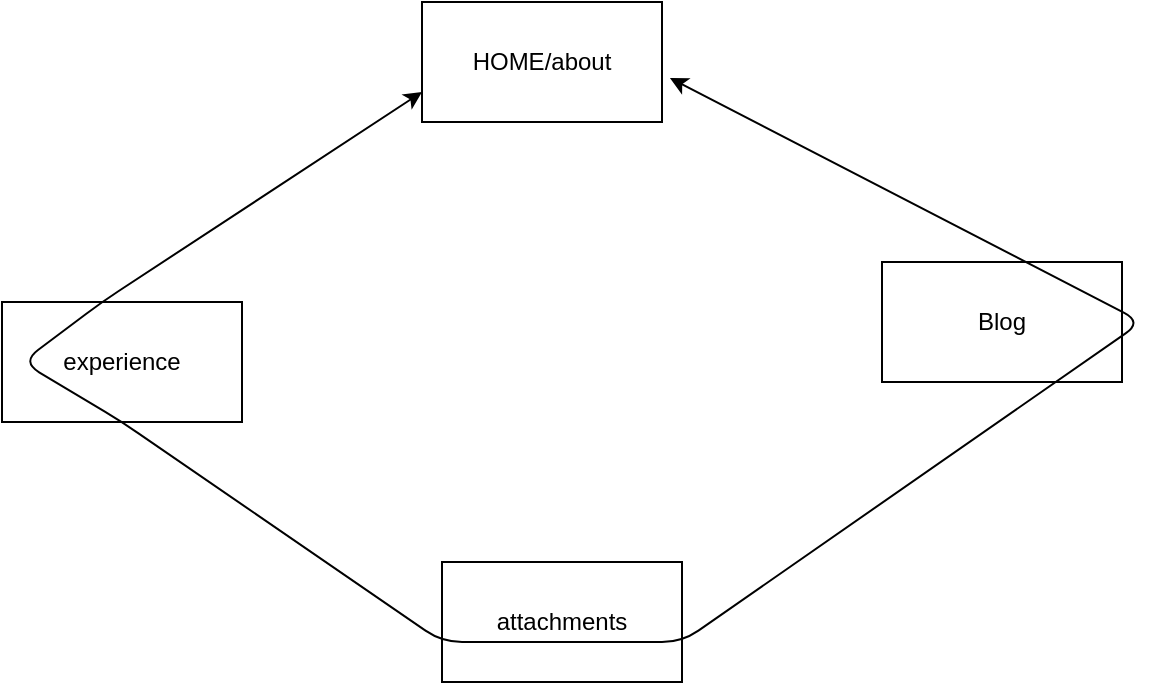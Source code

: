 <mxfile version="13.8.8" type="github">
  <diagram id="1LvMavB6wDN4wssYBmKj" name="Page-1">
    <mxGraphModel dx="2062" dy="1122" grid="1" gridSize="10" guides="1" tooltips="1" connect="1" arrows="1" fold="1" page="1" pageScale="1" pageWidth="850" pageHeight="1100" math="0" shadow="0">
      <root>
        <mxCell id="0" />
        <mxCell id="1" parent="0" />
        <mxCell id="dVzL9pBZIhDrQwUzfbI6-1" value="HOME/about" style="rounded=0;whiteSpace=wrap;html=1;" vertex="1" parent="1">
          <mxGeometry x="380" y="240" width="120" height="60" as="geometry" />
        </mxCell>
        <mxCell id="dVzL9pBZIhDrQwUzfbI6-2" value="Blog" style="rounded=0;whiteSpace=wrap;html=1;" vertex="1" parent="1">
          <mxGeometry x="610" y="370" width="120" height="60" as="geometry" />
        </mxCell>
        <mxCell id="dVzL9pBZIhDrQwUzfbI6-3" value="experience" style="rounded=0;whiteSpace=wrap;html=1;" vertex="1" parent="1">
          <mxGeometry x="170" y="390" width="120" height="60" as="geometry" />
        </mxCell>
        <mxCell id="dVzL9pBZIhDrQwUzfbI6-5" value="attachments" style="rounded=0;whiteSpace=wrap;html=1;" vertex="1" parent="1">
          <mxGeometry x="390" y="520" width="120" height="60" as="geometry" />
        </mxCell>
        <mxCell id="dVzL9pBZIhDrQwUzfbI6-6" value="" style="endArrow=classic;startArrow=classic;html=1;entryX=0;entryY=0.75;entryDx=0;entryDy=0;exitX=1.033;exitY=0.633;exitDx=0;exitDy=0;exitPerimeter=0;" edge="1" parent="1" source="dVzL9pBZIhDrQwUzfbI6-1" target="dVzL9pBZIhDrQwUzfbI6-1">
          <mxGeometry width="50" height="50" relative="1" as="geometry">
            <mxPoint x="390" y="210" as="sourcePoint" />
            <mxPoint x="450" y="450" as="targetPoint" />
            <Array as="points">
              <mxPoint x="740" y="400" />
              <mxPoint x="510" y="560" />
              <mxPoint x="390" y="560" />
              <mxPoint x="230" y="450" />
              <mxPoint x="180" y="420" />
              <mxPoint x="220" y="390" />
            </Array>
          </mxGeometry>
        </mxCell>
      </root>
    </mxGraphModel>
  </diagram>
</mxfile>
